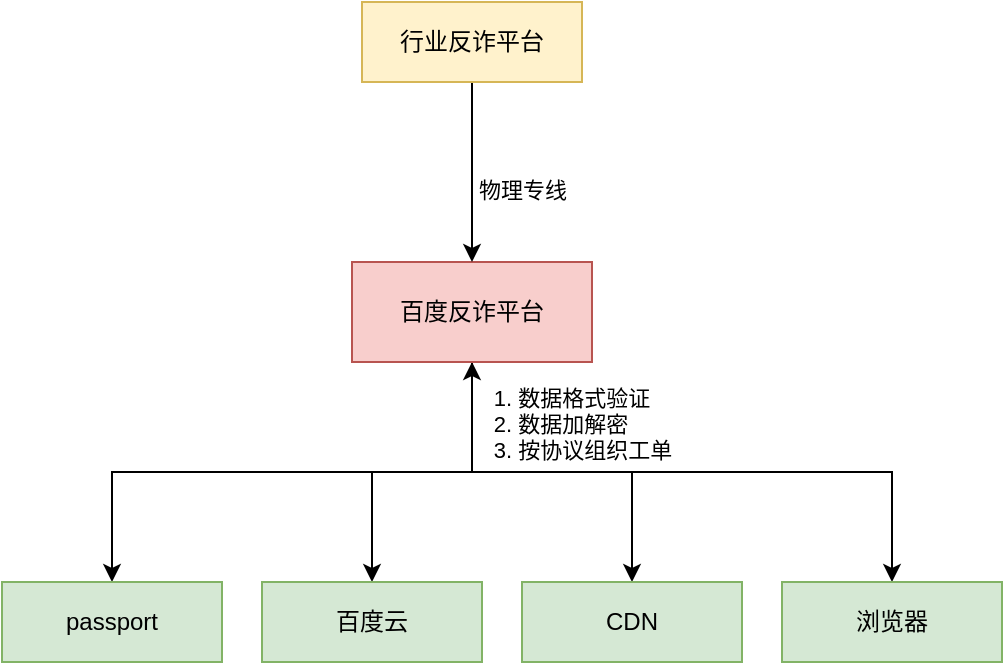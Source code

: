 <mxfile version="21.6.8" type="github" pages="2">
  <diagram id="C5RBs43oDa-KdzZeNtuy" name="Page-1">
    <mxGraphModel dx="2074" dy="1125" grid="1" gridSize="10" guides="1" tooltips="1" connect="1" arrows="1" fold="1" page="1" pageScale="1" pageWidth="827" pageHeight="1169" background="#ffffff" math="0" shadow="0">
      <root>
        <mxCell id="WIyWlLk6GJQsqaUBKTNV-0" />
        <mxCell id="WIyWlLk6GJQsqaUBKTNV-1" parent="WIyWlLk6GJQsqaUBKTNV-0" />
        <mxCell id="JCFM8MxgD1CeLyLn2dco-11" style="edgeStyle=orthogonalEdgeStyle;rounded=0;orthogonalLoop=1;jettySize=auto;html=1;entryX=0.5;entryY=0;entryDx=0;entryDy=0;exitX=0.5;exitY=1;exitDx=0;exitDy=0;strokeWidth=1;startArrow=classic;startFill=1;" parent="WIyWlLk6GJQsqaUBKTNV-1" source="JCFM8MxgD1CeLyLn2dco-0" target="JCFM8MxgD1CeLyLn2dco-4" edge="1">
          <mxGeometry relative="1" as="geometry" />
        </mxCell>
        <mxCell id="JCFM8MxgD1CeLyLn2dco-12" style="edgeStyle=orthogonalEdgeStyle;rounded=0;orthogonalLoop=1;jettySize=auto;html=1;" parent="WIyWlLk6GJQsqaUBKTNV-1" source="JCFM8MxgD1CeLyLn2dco-0" target="JCFM8MxgD1CeLyLn2dco-5" edge="1">
          <mxGeometry relative="1" as="geometry" />
        </mxCell>
        <mxCell id="JCFM8MxgD1CeLyLn2dco-13" style="edgeStyle=orthogonalEdgeStyle;rounded=0;orthogonalLoop=1;jettySize=auto;html=1;" parent="WIyWlLk6GJQsqaUBKTNV-1" source="JCFM8MxgD1CeLyLn2dco-0" target="JCFM8MxgD1CeLyLn2dco-6" edge="1">
          <mxGeometry relative="1" as="geometry" />
        </mxCell>
        <mxCell id="JCFM8MxgD1CeLyLn2dco-14" style="edgeStyle=orthogonalEdgeStyle;rounded=0;orthogonalLoop=1;jettySize=auto;html=1;entryX=0.5;entryY=0;entryDx=0;entryDy=0;" parent="WIyWlLk6GJQsqaUBKTNV-1" target="JCFM8MxgD1CeLyLn2dco-7" edge="1">
          <mxGeometry relative="1" as="geometry">
            <mxPoint x="245" y="205" as="sourcePoint" />
            <mxPoint x="455" y="315" as="targetPoint" />
            <Array as="points">
              <mxPoint x="245" y="255" />
              <mxPoint x="455" y="255" />
            </Array>
          </mxGeometry>
        </mxCell>
        <mxCell id="JCFM8MxgD1CeLyLn2dco-15" value="&lt;div style=&quot;text-align: left; font-size: 11px;&quot;&gt;&lt;font style=&quot;font-size: 11px;&quot;&gt;1. 数据格式验证&lt;/font&gt;&lt;/div&gt;&lt;div style=&quot;text-align: left; font-size: 11px;&quot;&gt;&lt;font style=&quot;font-size: 11px;&quot;&gt;2. 数据加解密&lt;/font&gt;&lt;/div&gt;&lt;div style=&quot;text-align: left; font-size: 11px;&quot;&gt;&lt;font style=&quot;font-size: 11px;&quot;&gt;3. 按协议组织工单&lt;/font&gt;&lt;/div&gt;" style="edgeLabel;html=1;align=center;verticalAlign=middle;resizable=0;points=[];" parent="JCFM8MxgD1CeLyLn2dco-14" vertex="1" connectable="0">
          <mxGeometry x="-0.884" y="1" relative="1" as="geometry">
            <mxPoint x="54" y="7" as="offset" />
          </mxGeometry>
        </mxCell>
        <mxCell id="JCFM8MxgD1CeLyLn2dco-0" value="百度反诈平台" style="rounded=0;whiteSpace=wrap;html=1;fillColor=#f8cecc;strokeColor=#b85450;" parent="WIyWlLk6GJQsqaUBKTNV-1" vertex="1">
          <mxGeometry x="185" y="150" width="120" height="50" as="geometry" />
        </mxCell>
        <mxCell id="JCFM8MxgD1CeLyLn2dco-2" style="edgeStyle=orthogonalEdgeStyle;rounded=0;orthogonalLoop=1;jettySize=auto;html=1;entryX=0.5;entryY=0;entryDx=0;entryDy=0;" parent="WIyWlLk6GJQsqaUBKTNV-1" source="JCFM8MxgD1CeLyLn2dco-1" target="JCFM8MxgD1CeLyLn2dco-0" edge="1">
          <mxGeometry relative="1" as="geometry" />
        </mxCell>
        <mxCell id="JCFM8MxgD1CeLyLn2dco-3" value="物理专线" style="edgeLabel;html=1;align=center;verticalAlign=middle;resizable=0;points=[];" parent="JCFM8MxgD1CeLyLn2dco-2" vertex="1" connectable="0">
          <mxGeometry x="-0.371" y="2" relative="1" as="geometry">
            <mxPoint x="23" y="25" as="offset" />
          </mxGeometry>
        </mxCell>
        <mxCell id="JCFM8MxgD1CeLyLn2dco-1" value="行业反诈平台" style="rounded=0;whiteSpace=wrap;html=1;fillColor=#fff2cc;strokeColor=#d6b656;" parent="WIyWlLk6GJQsqaUBKTNV-1" vertex="1">
          <mxGeometry x="190" y="20" width="110" height="40" as="geometry" />
        </mxCell>
        <mxCell id="JCFM8MxgD1CeLyLn2dco-4" value="passport" style="rounded=0;whiteSpace=wrap;html=1;fillColor=#d5e8d4;strokeColor=#82b366;" parent="WIyWlLk6GJQsqaUBKTNV-1" vertex="1">
          <mxGeometry x="10" y="310" width="110" height="40" as="geometry" />
        </mxCell>
        <mxCell id="JCFM8MxgD1CeLyLn2dco-5" value="百度云" style="rounded=0;whiteSpace=wrap;html=1;fillColor=#d5e8d4;strokeColor=#82b366;" parent="WIyWlLk6GJQsqaUBKTNV-1" vertex="1">
          <mxGeometry x="140" y="310" width="110" height="40" as="geometry" />
        </mxCell>
        <mxCell id="JCFM8MxgD1CeLyLn2dco-6" value="CDN" style="rounded=0;whiteSpace=wrap;html=1;fillColor=#d5e8d4;strokeColor=#82b366;" parent="WIyWlLk6GJQsqaUBKTNV-1" vertex="1">
          <mxGeometry x="270" y="310" width="110" height="40" as="geometry" />
        </mxCell>
        <mxCell id="JCFM8MxgD1CeLyLn2dco-7" value="浏览器" style="rounded=0;whiteSpace=wrap;html=1;fillColor=#d5e8d4;strokeColor=#82b366;" parent="WIyWlLk6GJQsqaUBKTNV-1" vertex="1">
          <mxGeometry x="400" y="310" width="110" height="40" as="geometry" />
        </mxCell>
      </root>
    </mxGraphModel>
  </diagram>
  <diagram id="UVUKvCfbRqX3pPovcblq" name="第 2 页">
    <mxGraphModel dx="1280" dy="804" grid="1" gridSize="10" guides="1" tooltips="1" connect="1" arrows="1" fold="1" page="1" pageScale="1" pageWidth="827" pageHeight="1169" math="0" shadow="0">
      <root>
        <mxCell id="0" />
        <mxCell id="1" parent="0" />
        <mxCell id="i7ofV3eqgfMBiGWhRXzq-30" style="edgeStyle=orthogonalEdgeStyle;rounded=0;orthogonalLoop=1;jettySize=auto;html=1;dashed=1;endArrow=none;endFill=0;" edge="1" parent="1" source="i7ofV3eqgfMBiGWhRXzq-1">
          <mxGeometry relative="1" as="geometry">
            <mxPoint x="85" y="800" as="targetPoint" />
          </mxGeometry>
        </mxCell>
        <mxCell id="i7ofV3eqgfMBiGWhRXzq-1" value="工信部" style="shape=umlActor;verticalLabelPosition=bottom;verticalAlign=top;html=1;" vertex="1" parent="1">
          <mxGeometry x="70" y="270" width="30" height="60" as="geometry" />
        </mxCell>
        <mxCell id="i7ofV3eqgfMBiGWhRXzq-17" value="" style="html=1;points=[];perimeter=orthogonalPerimeter;outlineConnect=0;targetShapes=umlLifeline;portConstraint=eastwest;newEdgeStyle={&quot;edgeStyle&quot;:&quot;elbowEdgeStyle&quot;,&quot;elbow&quot;:&quot;vertical&quot;,&quot;curved&quot;:0,&quot;rounded&quot;:0};" vertex="1" parent="1">
          <mxGeometry x="240" y="370" width="10" height="400" as="geometry" />
        </mxCell>
        <mxCell id="i7ofV3eqgfMBiGWhRXzq-18" value="1.处置指令下发" style="html=1;verticalAlign=bottom;endArrow=block;edgeStyle=elbowEdgeStyle;elbow=vertical;curved=0;rounded=0;" edge="1" parent="1">
          <mxGeometry relative="1" as="geometry">
            <mxPoint x="90" y="370" as="sourcePoint" />
            <mxPoint x="230" y="370.286" as="targetPoint" />
          </mxGeometry>
        </mxCell>
        <mxCell id="i7ofV3eqgfMBiGWhRXzq-21" value="百度反诈平台" style="shape=umlLifeline;perimeter=lifelinePerimeter;whiteSpace=wrap;html=1;container=1;dropTarget=0;collapsible=0;recursiveResize=0;outlineConnect=0;portConstraint=eastwest;newEdgeStyle={&quot;edgeStyle&quot;:&quot;elbowEdgeStyle&quot;,&quot;elbow&quot;:&quot;vertical&quot;,&quot;curved&quot;:0,&quot;rounded&quot;:0};" vertex="1" parent="1">
          <mxGeometry x="195" y="270" width="100" height="530" as="geometry" />
        </mxCell>
        <mxCell id="i7ofV3eqgfMBiGWhRXzq-22" value="" style="endArrow=open;endFill=1;endSize=12;html=1;rounded=0;" edge="1" parent="1" target="i7ofV3eqgfMBiGWhRXzq-21">
          <mxGeometry width="160" relative="1" as="geometry">
            <mxPoint x="250" y="390" as="sourcePoint" />
            <mxPoint x="340" y="490" as="targetPoint" />
            <Array as="points">
              <mxPoint x="300" y="390" />
              <mxPoint x="300" y="440" />
            </Array>
          </mxGeometry>
        </mxCell>
        <mxCell id="i7ofV3eqgfMBiGWhRXzq-23" value="2. 数据验证" style="edgeLabel;html=1;align=center;verticalAlign=middle;resizable=0;points=[];" vertex="1" connectable="0" parent="i7ofV3eqgfMBiGWhRXzq-22">
          <mxGeometry x="-0.701" y="1" relative="1" as="geometry">
            <mxPoint x="7" y="-9" as="offset" />
          </mxGeometry>
        </mxCell>
        <mxCell id="i7ofV3eqgfMBiGWhRXzq-24" value="3. 数据验证失败" style="html=1;verticalAlign=bottom;endArrow=open;dashed=1;endSize=8;edgeStyle=elbowEdgeStyle;elbow=vertical;curved=0;rounded=0;" edge="1" parent="1">
          <mxGeometry relative="1" as="geometry">
            <mxPoint x="240" y="440" as="sourcePoint" />
            <mxPoint x="90" y="460" as="targetPoint" />
            <Array as="points">
              <mxPoint x="200" y="460" />
            </Array>
          </mxGeometry>
        </mxCell>
        <mxCell id="i7ofV3eqgfMBiGWhRXzq-25" value="百度各内部业务线" style="shape=umlLifeline;perimeter=lifelinePerimeter;whiteSpace=wrap;html=1;container=1;dropTarget=0;collapsible=0;recursiveResize=0;outlineConnect=0;portConstraint=eastwest;newEdgeStyle={&quot;edgeStyle&quot;:&quot;elbowEdgeStyle&quot;,&quot;elbow&quot;:&quot;vertical&quot;,&quot;curved&quot;:0,&quot;rounded&quot;:0};" vertex="1" parent="1">
          <mxGeometry x="430" y="260" width="100" height="530" as="geometry" />
        </mxCell>
        <mxCell id="i7ofV3eqgfMBiGWhRXzq-26" value="" style="html=1;points=[];perimeter=orthogonalPerimeter;outlineConnect=0;targetShapes=umlLifeline;portConstraint=eastwest;newEdgeStyle={&quot;edgeStyle&quot;:&quot;elbowEdgeStyle&quot;,&quot;elbow&quot;:&quot;vertical&quot;,&quot;curved&quot;:0,&quot;rounded&quot;:0};" vertex="1" parent="i7ofV3eqgfMBiGWhRXzq-25">
          <mxGeometry x="45" y="140" width="10" height="330" as="geometry" />
        </mxCell>
        <mxCell id="i7ofV3eqgfMBiGWhRXzq-27" value="4. 数据转发" style="html=1;verticalAlign=bottom;endArrow=block;edgeStyle=elbowEdgeStyle;elbow=vertical;curved=0;rounded=0;" edge="1" parent="1" target="i7ofV3eqgfMBiGWhRXzq-26">
          <mxGeometry width="80" relative="1" as="geometry">
            <mxPoint x="250" y="490" as="sourcePoint" />
            <mxPoint x="330" y="490" as="targetPoint" />
          </mxGeometry>
        </mxCell>
        <mxCell id="i7ofV3eqgfMBiGWhRXzq-35" value="5. 数据接收成功应答" style="html=1;verticalAlign=bottom;endArrow=block;edgeStyle=elbowEdgeStyle;elbow=vertical;curved=0;rounded=0;" edge="1" parent="1">
          <mxGeometry width="80" relative="1" as="geometry">
            <mxPoint x="469.5" y="540.286" as="sourcePoint" />
            <mxPoint x="260" y="540" as="targetPoint" />
          </mxGeometry>
        </mxCell>
        <mxCell id="i7ofV3eqgfMBiGWhRXzq-36" value="6. 指令下发状态应答" style="html=1;verticalAlign=bottom;endArrow=block;edgeStyle=elbowEdgeStyle;elbow=vertical;curved=0;rounded=0;" edge="1" parent="1">
          <mxGeometry width="80" relative="1" as="geometry">
            <mxPoint x="240" y="580" as="sourcePoint" />
            <mxPoint x="85.5" y="580" as="targetPoint" />
          </mxGeometry>
        </mxCell>
        <mxCell id="i7ofV3eqgfMBiGWhRXzq-37" value="7. 涉诈数据处置" style="ellipse;shape=umlControl;whiteSpace=wrap;html=1;" vertex="1" parent="1">
          <mxGeometry x="490" y="585" width="70" height="80" as="geometry" />
        </mxCell>
      </root>
    </mxGraphModel>
  </diagram>
</mxfile>
